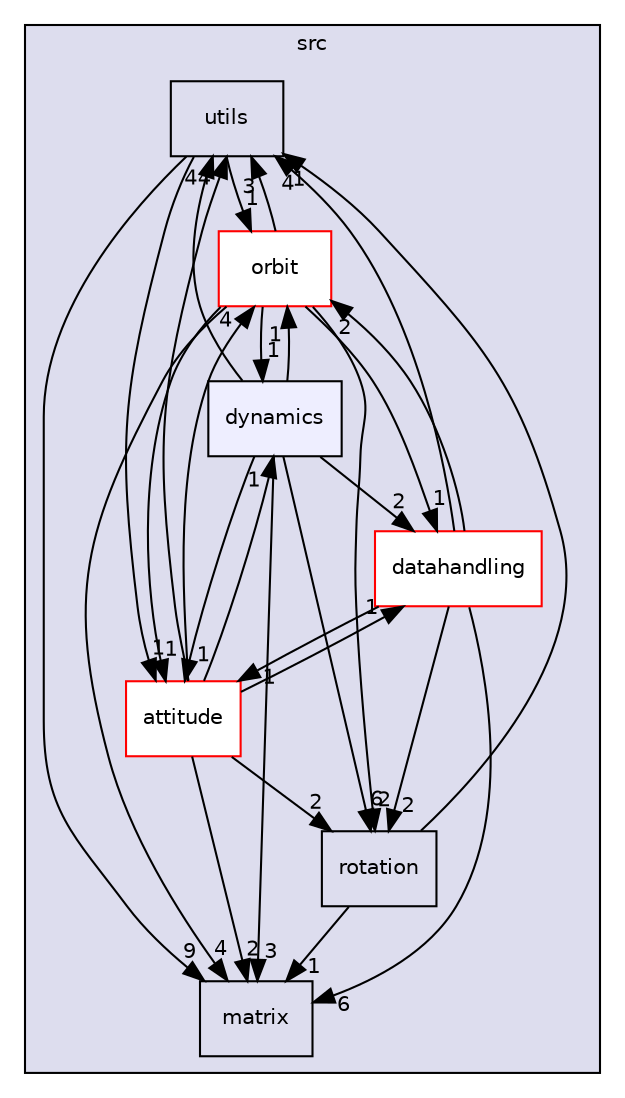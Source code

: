 digraph "dynamics" {
  compound=true
  node [ fontsize="10", fontname="Helvetica"];
  edge [ labelfontsize="10", labelfontname="Helvetica"];
  subgraph clusterdir_68267d1309a1af8e8297ef4c3efbcdba {
    graph [ bgcolor="#ddddee", pencolor="black", label="src" fontname="Helvetica", fontsize="10", URL="dir_68267d1309a1af8e8297ef4c3efbcdba.html"]
  dir_313caf1132e152dd9b58bea13a4052ca [shape=box label="utils" URL="dir_313caf1132e152dd9b58bea13a4052ca.html"];
  dir_392744e470e3e5dbf93993e14232aa19 [shape=box label="orbit" fillcolor="white" style="filled" color="red" URL="dir_392744e470e3e5dbf93993e14232aa19.html"];
  dir_40d7732de2983c682bb99d86585a563c [shape=box label="matrix" URL="dir_40d7732de2983c682bb99d86585a563c.html"];
  dir_c55b91a86a3413cc678b3a37c553022c [shape=box label="attitude" fillcolor="white" style="filled" color="red" URL="dir_c55b91a86a3413cc678b3a37c553022c.html"];
  dir_dba61f842e4221606b60f53ad7c2d896 [shape=box label="datahandling" fillcolor="white" style="filled" color="red" URL="dir_dba61f842e4221606b60f53ad7c2d896.html"];
  dir_fa38dfbf581c89d494fbf1d870e4dc9f [shape=box label="rotation" URL="dir_fa38dfbf581c89d494fbf1d870e4dc9f.html"];
  dir_261425c25055ac4a48b7253766e15e1a [shape=box, label="dynamics", style="filled", fillcolor="#eeeeff", pencolor="black", URL="dir_261425c25055ac4a48b7253766e15e1a.html"];
  }
  dir_392744e470e3e5dbf93993e14232aa19->dir_261425c25055ac4a48b7253766e15e1a [headlabel="1", labeldistance=1.5 headhref="dir_000011_000002.html"];
  dir_392744e470e3e5dbf93993e14232aa19->dir_313caf1132e152dd9b58bea13a4052ca [headlabel="3", labeldistance=1.5 headhref="dir_000011_000009.html"];
  dir_392744e470e3e5dbf93993e14232aa19->dir_dba61f842e4221606b60f53ad7c2d896 [headlabel="1", labeldistance=1.5 headhref="dir_000011_000003.html"];
  dir_392744e470e3e5dbf93993e14232aa19->dir_fa38dfbf581c89d494fbf1d870e4dc9f [headlabel="2", labeldistance=1.5 headhref="dir_000011_000017.html"];
  dir_392744e470e3e5dbf93993e14232aa19->dir_40d7732de2983c682bb99d86585a563c [headlabel="4", labeldistance=1.5 headhref="dir_000011_000001.html"];
  dir_392744e470e3e5dbf93993e14232aa19->dir_c55b91a86a3413cc678b3a37c553022c [headlabel="1", labeldistance=1.5 headhref="dir_000011_000004.html"];
  dir_fa38dfbf581c89d494fbf1d870e4dc9f->dir_313caf1132e152dd9b58bea13a4052ca [headlabel="1", labeldistance=1.5 headhref="dir_000017_000009.html"];
  dir_fa38dfbf581c89d494fbf1d870e4dc9f->dir_40d7732de2983c682bb99d86585a563c [headlabel="1", labeldistance=1.5 headhref="dir_000017_000001.html"];
  dir_c55b91a86a3413cc678b3a37c553022c->dir_261425c25055ac4a48b7253766e15e1a [headlabel="1", labeldistance=1.5 headhref="dir_000004_000002.html"];
  dir_c55b91a86a3413cc678b3a37c553022c->dir_313caf1132e152dd9b58bea13a4052ca [headlabel="4", labeldistance=1.5 headhref="dir_000004_000009.html"];
  dir_c55b91a86a3413cc678b3a37c553022c->dir_392744e470e3e5dbf93993e14232aa19 [headlabel="4", labeldistance=1.5 headhref="dir_000004_000011.html"];
  dir_c55b91a86a3413cc678b3a37c553022c->dir_40d7732de2983c682bb99d86585a563c [headlabel="2", labeldistance=1.5 headhref="dir_000004_000001.html"];
  dir_c55b91a86a3413cc678b3a37c553022c->dir_dba61f842e4221606b60f53ad7c2d896 [headlabel="1", labeldistance=1.5 headhref="dir_000004_000003.html"];
  dir_c55b91a86a3413cc678b3a37c553022c->dir_fa38dfbf581c89d494fbf1d870e4dc9f [headlabel="2", labeldistance=1.5 headhref="dir_000004_000017.html"];
  dir_dba61f842e4221606b60f53ad7c2d896->dir_313caf1132e152dd9b58bea13a4052ca [headlabel="4", labeldistance=1.5 headhref="dir_000003_000009.html"];
  dir_dba61f842e4221606b60f53ad7c2d896->dir_392744e470e3e5dbf93993e14232aa19 [headlabel="2", labeldistance=1.5 headhref="dir_000003_000011.html"];
  dir_dba61f842e4221606b60f53ad7c2d896->dir_40d7732de2983c682bb99d86585a563c [headlabel="6", labeldistance=1.5 headhref="dir_000003_000001.html"];
  dir_dba61f842e4221606b60f53ad7c2d896->dir_c55b91a86a3413cc678b3a37c553022c [headlabel="1", labeldistance=1.5 headhref="dir_000003_000004.html"];
  dir_dba61f842e4221606b60f53ad7c2d896->dir_fa38dfbf581c89d494fbf1d870e4dc9f [headlabel="2", labeldistance=1.5 headhref="dir_000003_000017.html"];
  dir_313caf1132e152dd9b58bea13a4052ca->dir_392744e470e3e5dbf93993e14232aa19 [headlabel="1", labeldistance=1.5 headhref="dir_000009_000011.html"];
  dir_313caf1132e152dd9b58bea13a4052ca->dir_40d7732de2983c682bb99d86585a563c [headlabel="9", labeldistance=1.5 headhref="dir_000009_000001.html"];
  dir_313caf1132e152dd9b58bea13a4052ca->dir_c55b91a86a3413cc678b3a37c553022c [headlabel="1", labeldistance=1.5 headhref="dir_000009_000004.html"];
  dir_261425c25055ac4a48b7253766e15e1a->dir_313caf1132e152dd9b58bea13a4052ca [headlabel="4", labeldistance=1.5 headhref="dir_000002_000009.html"];
  dir_261425c25055ac4a48b7253766e15e1a->dir_392744e470e3e5dbf93993e14232aa19 [headlabel="1", labeldistance=1.5 headhref="dir_000002_000011.html"];
  dir_261425c25055ac4a48b7253766e15e1a->dir_40d7732de2983c682bb99d86585a563c [headlabel="3", labeldistance=1.5 headhref="dir_000002_000001.html"];
  dir_261425c25055ac4a48b7253766e15e1a->dir_c55b91a86a3413cc678b3a37c553022c [headlabel="1", labeldistance=1.5 headhref="dir_000002_000004.html"];
  dir_261425c25055ac4a48b7253766e15e1a->dir_dba61f842e4221606b60f53ad7c2d896 [headlabel="2", labeldistance=1.5 headhref="dir_000002_000003.html"];
  dir_261425c25055ac4a48b7253766e15e1a->dir_fa38dfbf581c89d494fbf1d870e4dc9f [headlabel="6", labeldistance=1.5 headhref="dir_000002_000017.html"];
}
